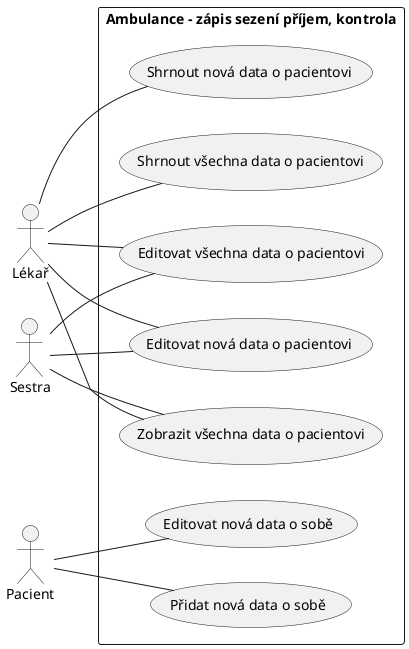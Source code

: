 @startuml
left to right direction

actor Lékař
actor Sestra
actor Pacient

rectangle "Ambulance - zápis sezení příjem, kontrola" {
	Lékař -- (Zobrazit všechna data o pacientovi)
	Lékař -- (Editovat všechna data o pacientovi)
	Lékař -- (Shrnout všechna data o pacientovi)
	Lékař -- (Editovat nová data o pacientovi)
	Lékař -- (Shrnout nová data o pacientovi)
	Sestra -- (Zobrazit všechna data o pacientovi)
	Sestra -- (Editovat všechna data o pacientovi)
	Sestra -- (Editovat nová data o pacientovi)
	Pacient -- (Přidat nová data o sobě)
	Pacient -- (Editovat nová data o sobě)
}
@enduml
